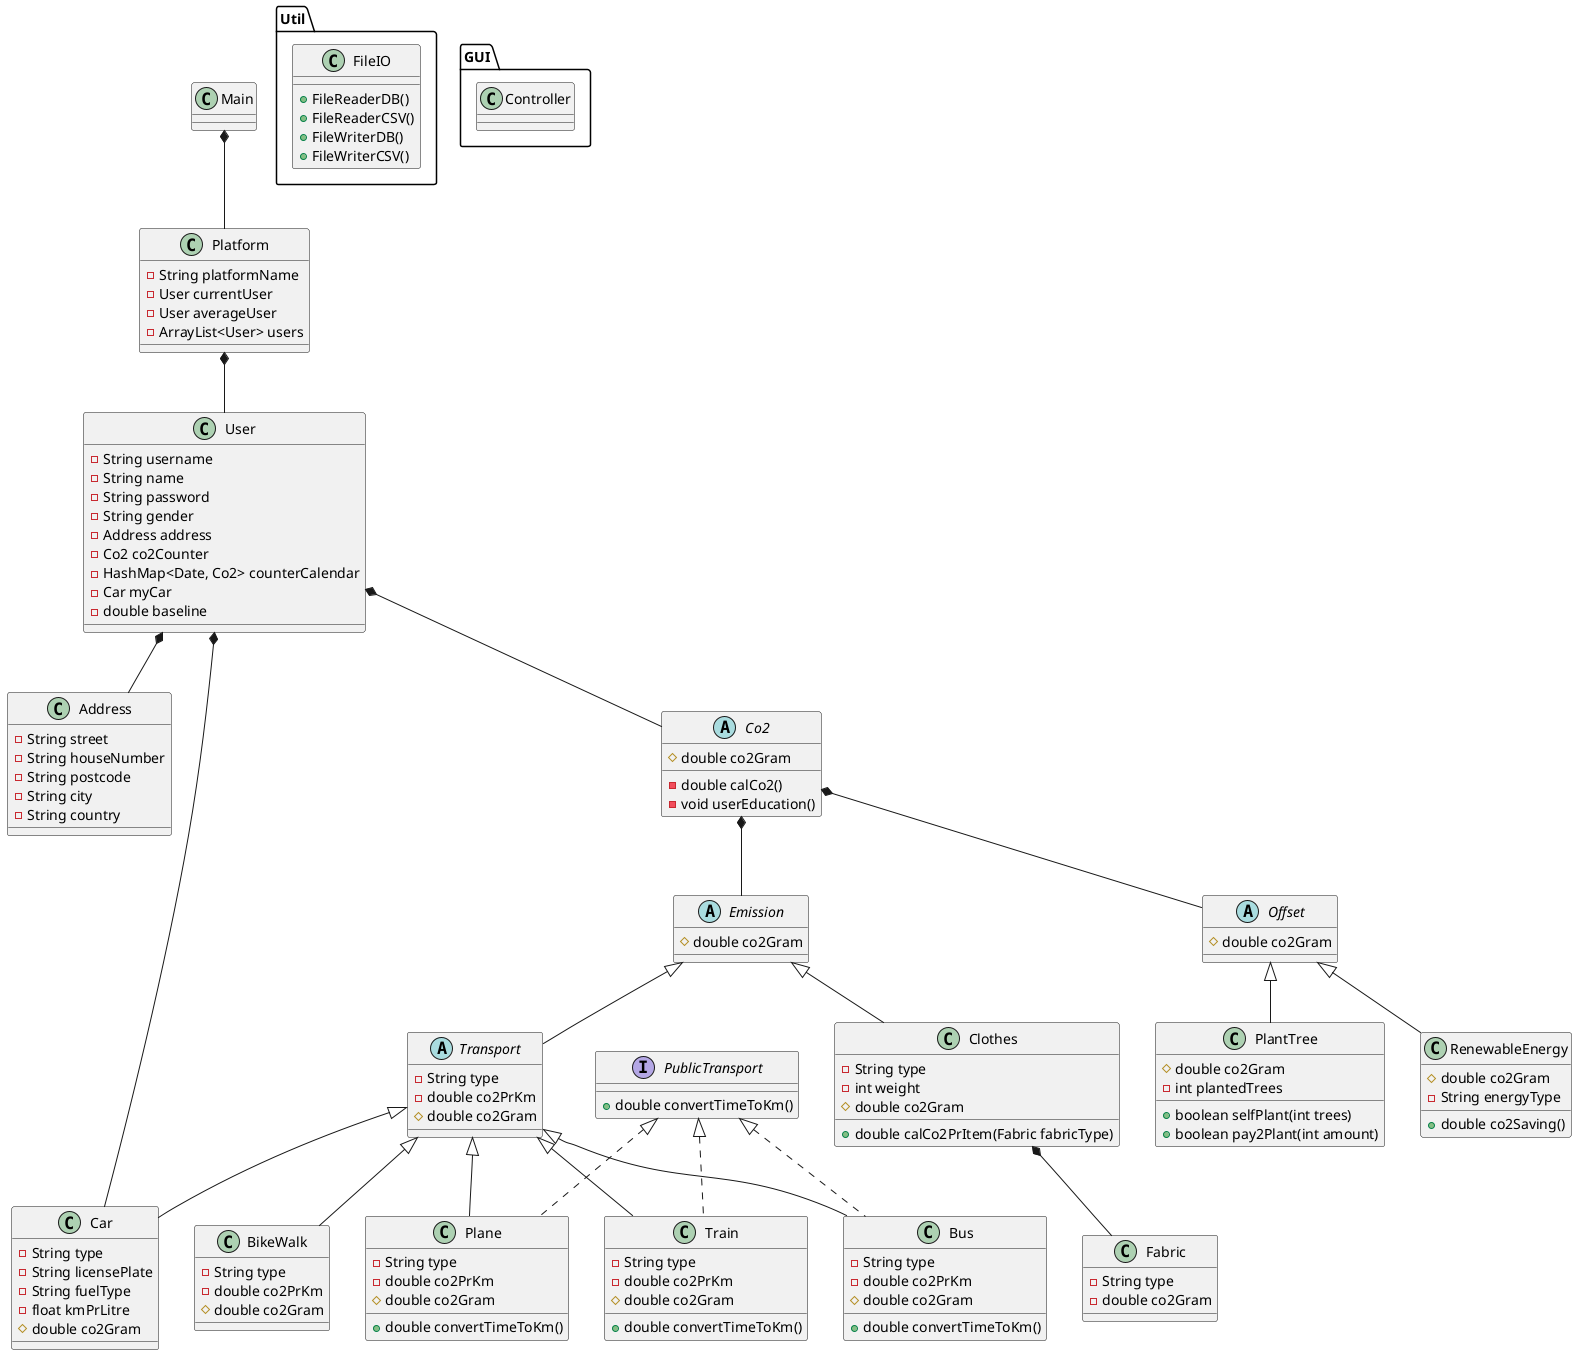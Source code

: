 @startuml
'https://plantuml.com/class-diagram

class Platform{
- String platformName
- User currentUser
- User averageUser
-ArrayList<User> users
}

class Main
class User{
- String username
- String name
- String password
- String gender
- Address address
- Co2 co2Counter
- HashMap<Date, Co2> counterCalendar
- Car myCar
- double baseline
}

class Address{
- String street
- String houseNumber
- String postcode
- String city
- String country
}

abstract Co2{
# double co2Gram
- double calCo2()
- void userEducation()
}

abstract Emission{
# double co2Gram

}

abstract Offset{
# double co2Gram
}

class PlantTree{
# double co2Gram
- int plantedTrees
+ boolean selfPlant(int trees)
+ boolean pay2Plant(int amount)
}

class RenewableEnergy{
# double co2Gram
- String energyType
+ double co2Saving()
}

interface PublicTransport{
+ double convertTimeToKm()
}

abstract class Transport{
- String type
- double co2PrKm
# double co2Gram
}

class Car{
- String type
- String licensePlate
- String fuelType
- float kmPrLitre
# double co2Gram
}

class Plane implements PublicTransport{
- String type
- double co2PrKm
+ double convertTimeToKm()
# double co2Gram
}

class Train implements PublicTransport{
- String type
- double co2PrKm
+ double convertTimeToKm()
# double co2Gram
}

class Bus implements PublicTransport{
- String type
- double co2PrKm
+ double convertTimeToKm()
# double co2Gram
}

class BikeWalk{
- String type
- double co2PrKm
# double co2Gram
}

class Fabric{
- String type
- double co2Gram
}

class Clothes{
- String type
- int weight
+ double calCo2PrItem(Fabric fabricType)
# double co2Gram
}

package "Util"{
class FileIO{
+FileReaderDB()
+FileReaderCSV()
+FileWriterDB()
+FileWriterCSV()
}
}

package "GUI"{
class Controller
}

Main*-- Platform

Emission <|-- Transport

Platform *-- User

Emission <|-- Clothes

Clothes *-- Fabric

User *-- Car
User *-- Co2
User *-- Address

Co2 *-- Emission
Co2 *-- Offset

Offset <|-- RenewableEnergy

Offset <|-- PlantTree

Transport <|-- Plane
Transport <|-- BikeWalk
Transport <|-- Bus
Transport <|-- Car
Transport <|-- Train



@enduml